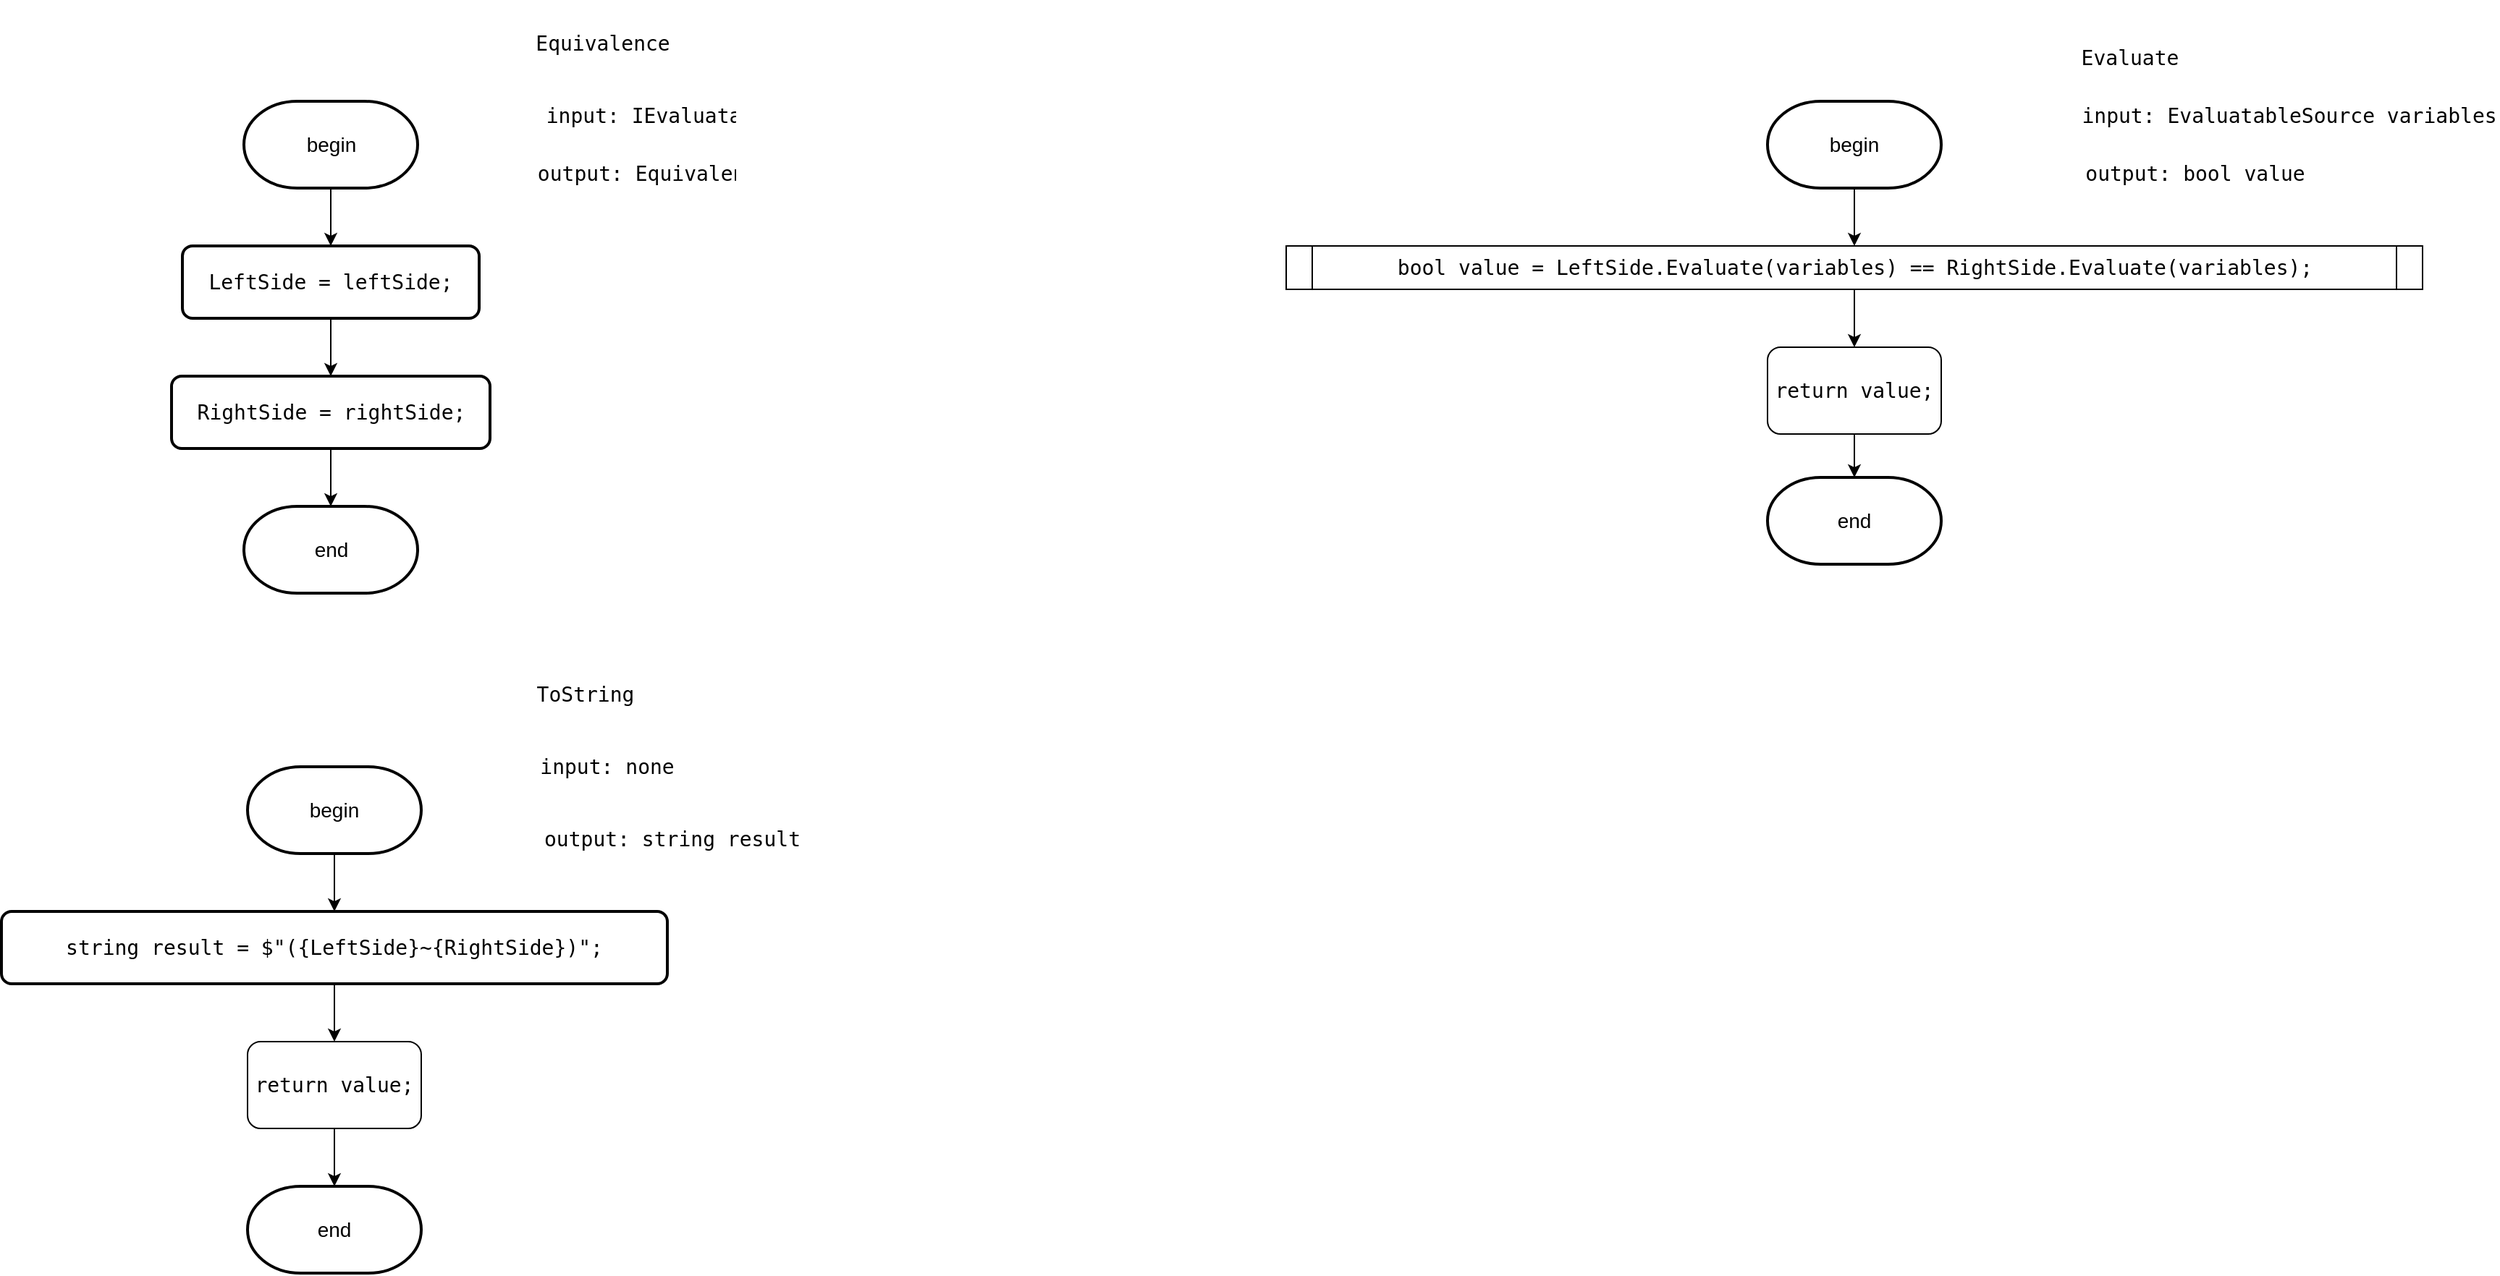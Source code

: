 <mxfile version="26.2.2">
  <diagram name="Page-1" id="wWQFUGHdb_J_DPX5aShU">
    <mxGraphModel dx="2918" dy="2301" grid="1" gridSize="10" guides="1" tooltips="1" connect="1" arrows="1" fold="1" page="1" pageScale="1" pageWidth="850" pageHeight="1100" math="0" shadow="0">
      <root>
        <mxCell id="0" />
        <mxCell id="1" parent="0" />
        <mxCell id="fn003GXV_2hyAFAk2X-T-59" value="&lt;div&gt;&lt;pre style=&quot;font-family: &amp;quot;JetBrains Mono&amp;quot;, monospace;&quot;&gt;&lt;font style=&quot;&quot;&gt;Equivalence&lt;/font&gt;&lt;/pre&gt;&lt;/div&gt;" style="text;html=1;align=center;verticalAlign=middle;resizable=0;points=[];autosize=1;strokeColor=none;fillColor=none;fontSize=14;fontColor=#000000;labelBackgroundColor=none;" parent="1" vertex="1">
          <mxGeometry x="-295" y="-950" width="110" height="60" as="geometry" />
        </mxCell>
        <mxCell id="fn003GXV_2hyAFAk2X-T-60" style="edgeStyle=orthogonalEdgeStyle;rounded=0;orthogonalLoop=1;jettySize=auto;html=1;exitX=0.5;exitY=1;exitDx=0;exitDy=0;exitPerimeter=0;entryX=0.5;entryY=0;entryDx=0;entryDy=0;fontSize=14;fontColor=#000000;labelBackgroundColor=none;" parent="1" source="fn003GXV_2hyAFAk2X-T-61" target="fn003GXV_2hyAFAk2X-T-63" edge="1">
          <mxGeometry relative="1" as="geometry" />
        </mxCell>
        <mxCell id="fn003GXV_2hyAFAk2X-T-61" value="begin" style="strokeWidth=2;html=1;shape=mxgraph.flowchart.terminator;whiteSpace=wrap;fontSize=14;fontColor=#000000;labelBackgroundColor=none;" parent="1" vertex="1">
          <mxGeometry x="-487.5" y="-880" width="120" height="60" as="geometry" />
        </mxCell>
        <mxCell id="fn003GXV_2hyAFAk2X-T-62" style="edgeStyle=orthogonalEdgeStyle;rounded=0;orthogonalLoop=1;jettySize=auto;html=1;exitX=0.5;exitY=1;exitDx=0;exitDy=0;entryX=0.5;entryY=0;entryDx=0;entryDy=0;fontSize=14;fontColor=#000000;labelBackgroundColor=none;" parent="1" source="fn003GXV_2hyAFAk2X-T-63" target="fn003GXV_2hyAFAk2X-T-64" edge="1">
          <mxGeometry relative="1" as="geometry" />
        </mxCell>
        <mxCell id="fn003GXV_2hyAFAk2X-T-63" value="&lt;div style=&quot;&quot;&gt;&lt;pre style=&quot;font-family: &amp;quot;JetBrains Mono&amp;quot;, monospace;&quot;&gt;LeftSide = &lt;span style=&quot;&quot;&gt;leftSide&lt;/span&gt;;&lt;/pre&gt;&lt;/div&gt;" style="rounded=1;whiteSpace=wrap;html=1;absoluteArcSize=1;arcSize=14;strokeWidth=2;fontSize=14;fontColor=#000000;labelBackgroundColor=none;" parent="1" vertex="1">
          <mxGeometry x="-530" y="-780" width="205" height="50" as="geometry" />
        </mxCell>
        <mxCell id="fn003GXV_2hyAFAk2X-T-64" value="&lt;div style=&quot;&quot;&gt;&lt;pre style=&quot;font-family: &amp;quot;JetBrains Mono&amp;quot;, monospace;&quot;&gt;&lt;div&gt;&lt;pre style=&quot;font-family: &amp;quot;JetBrains Mono&amp;quot;, monospace;&quot;&gt;RightSide = &lt;span style=&quot;&quot;&gt;rightSide&lt;/span&gt;;&lt;/pre&gt;&lt;/div&gt;&lt;/pre&gt;&lt;/div&gt;" style="rounded=1;whiteSpace=wrap;html=1;absoluteArcSize=1;arcSize=14;strokeWidth=2;fontSize=14;fontColor=#000000;labelBackgroundColor=none;" parent="1" vertex="1">
          <mxGeometry x="-537.5" y="-690" width="220" height="50" as="geometry" />
        </mxCell>
        <mxCell id="fn003GXV_2hyAFAk2X-T-65" value="&lt;pre style=&quot;font-family: &amp;quot;JetBrains Mono&amp;quot;, monospace;&quot;&gt;input: IEvaluatable leftSide, IEvaluatable rightSide&lt;/pre&gt;" style="text;html=1;align=center;verticalAlign=middle;resizable=0;points=[];autosize=1;strokeColor=none;fillColor=none;fontSize=14;fontColor=#000000;labelBackgroundColor=none;" parent="1" vertex="1">
          <mxGeometry x="-270" y="-900" width="420" height="60" as="geometry" />
        </mxCell>
        <mxCell id="fn003GXV_2hyAFAk2X-T-66" value="&lt;pre style=&quot;font-family: &amp;quot;JetBrains Mono&amp;quot;, monospace;&quot;&gt;output: Equivalence&lt;/pre&gt;" style="text;html=1;align=center;verticalAlign=middle;resizable=0;points=[];autosize=1;strokeColor=none;fillColor=none;fontSize=14;fontColor=#000000;labelBackgroundColor=none;" parent="1" vertex="1">
          <mxGeometry x="-290" y="-860" width="170" height="60" as="geometry" />
        </mxCell>
        <mxCell id="fn003GXV_2hyAFAk2X-T-67" value="end" style="strokeWidth=2;html=1;shape=mxgraph.flowchart.terminator;whiteSpace=wrap;fontSize=14;fontColor=#000000;labelBackgroundColor=none;" parent="1" vertex="1">
          <mxGeometry x="-487.5" y="-600" width="120" height="60" as="geometry" />
        </mxCell>
        <mxCell id="fn003GXV_2hyAFAk2X-T-68" style="edgeStyle=orthogonalEdgeStyle;rounded=0;orthogonalLoop=1;jettySize=auto;html=1;exitX=0.5;exitY=1;exitDx=0;exitDy=0;entryX=0.5;entryY=0;entryDx=0;entryDy=0;entryPerimeter=0;fontSize=14;fontColor=#000000;labelBackgroundColor=none;" parent="1" source="fn003GXV_2hyAFAk2X-T-64" target="fn003GXV_2hyAFAk2X-T-67" edge="1">
          <mxGeometry relative="1" as="geometry" />
        </mxCell>
        <mxCell id="fn003GXV_2hyAFAk2X-T-69" value="&lt;pre style=&quot;font-family: &amp;quot;JetBrains Mono&amp;quot;, monospace;&quot;&gt;Evaluate&lt;/pre&gt;" style="text;html=1;align=center;verticalAlign=middle;resizable=0;points=[];autosize=1;strokeColor=none;fillColor=none;fontSize=14;fontColor=#000000;labelBackgroundColor=none;" parent="1" vertex="1">
          <mxGeometry x="770" y="-940" width="90" height="60" as="geometry" />
        </mxCell>
        <mxCell id="-1y040aWpGjqupSYGB7G-2" style="edgeStyle=orthogonalEdgeStyle;rounded=0;orthogonalLoop=1;jettySize=auto;html=1;exitX=0.5;exitY=1;exitDx=0;exitDy=0;exitPerimeter=0;entryX=0.5;entryY=0;entryDx=0;entryDy=0;fontSize=14;fontColor=#000000;labelBackgroundColor=none;" parent="1" source="fn003GXV_2hyAFAk2X-T-71" target="-1y040aWpGjqupSYGB7G-1" edge="1">
          <mxGeometry relative="1" as="geometry" />
        </mxCell>
        <mxCell id="fn003GXV_2hyAFAk2X-T-71" value="begin" style="strokeWidth=2;html=1;shape=mxgraph.flowchart.terminator;whiteSpace=wrap;fontSize=14;fontColor=#000000;labelBackgroundColor=none;" parent="1" vertex="1">
          <mxGeometry x="565" y="-880" width="120" height="60" as="geometry" />
        </mxCell>
        <mxCell id="fn003GXV_2hyAFAk2X-T-73" value="&lt;pre style=&quot;font-family: &amp;quot;JetBrains Mono&amp;quot;, monospace;&quot;&gt;input: EvaluatableSource variables&lt;/pre&gt;" style="text;html=1;align=center;verticalAlign=middle;resizable=0;points=[];autosize=1;strokeColor=none;fillColor=none;fontSize=14;fontColor=#000000;labelBackgroundColor=none;" parent="1" vertex="1">
          <mxGeometry x="780" y="-900" width="290" height="60" as="geometry" />
        </mxCell>
        <mxCell id="fn003GXV_2hyAFAk2X-T-74" value="&lt;pre style=&quot;font-family: &amp;quot;JetBrains Mono&amp;quot;, monospace;&quot;&gt;output: bool value&lt;/pre&gt;" style="text;html=1;align=center;verticalAlign=middle;resizable=0;points=[];autosize=1;strokeColor=none;fillColor=none;fontSize=14;fontColor=#000000;labelBackgroundColor=none;" parent="1" vertex="1">
          <mxGeometry x="780" y="-860" width="160" height="60" as="geometry" />
        </mxCell>
        <mxCell id="fn003GXV_2hyAFAk2X-T-75" value="end" style="strokeWidth=2;html=1;shape=mxgraph.flowchart.terminator;whiteSpace=wrap;fontSize=14;fontColor=#000000;labelBackgroundColor=none;" parent="1" vertex="1">
          <mxGeometry x="565" y="-620" width="120" height="60" as="geometry" />
        </mxCell>
        <mxCell id="fn003GXV_2hyAFAk2X-T-77" value="&lt;pre style=&quot;font-family: &amp;quot;JetBrains Mono&amp;quot;, monospace;&quot;&gt;ToString&lt;/pre&gt;" style="text;html=1;align=center;verticalAlign=middle;resizable=0;points=[];autosize=1;strokeColor=none;fillColor=none;fontSize=14;fontColor=#000000;labelBackgroundColor=none;" parent="1" vertex="1">
          <mxGeometry x="-297.5" y="-500" width="90" height="60" as="geometry" />
        </mxCell>
        <mxCell id="fn003GXV_2hyAFAk2X-T-78" style="edgeStyle=orthogonalEdgeStyle;rounded=0;orthogonalLoop=1;jettySize=auto;html=1;exitX=0.5;exitY=1;exitDx=0;exitDy=0;exitPerimeter=0;entryX=0.5;entryY=0;entryDx=0;entryDy=0;fontSize=14;fontColor=#000000;labelBackgroundColor=none;" parent="1" source="fn003GXV_2hyAFAk2X-T-79" target="fn003GXV_2hyAFAk2X-T-80" edge="1">
          <mxGeometry relative="1" as="geometry" />
        </mxCell>
        <mxCell id="fn003GXV_2hyAFAk2X-T-79" value="begin" style="strokeWidth=2;html=1;shape=mxgraph.flowchart.terminator;whiteSpace=wrap;fontSize=14;fontColor=#000000;labelBackgroundColor=none;" parent="1" vertex="1">
          <mxGeometry x="-485" y="-420" width="120" height="60" as="geometry" />
        </mxCell>
        <mxCell id="XzTm3mVfXnqdLr-hghvi-6" style="edgeStyle=orthogonalEdgeStyle;rounded=0;orthogonalLoop=1;jettySize=auto;html=1;exitX=0.5;exitY=1;exitDx=0;exitDy=0;entryX=0.5;entryY=0;entryDx=0;entryDy=0;fontSize=14;fontColor=#000000;labelBackgroundColor=none;" parent="1" source="fn003GXV_2hyAFAk2X-T-80" target="XzTm3mVfXnqdLr-hghvi-4" edge="1">
          <mxGeometry relative="1" as="geometry" />
        </mxCell>
        <mxCell id="fn003GXV_2hyAFAk2X-T-80" value="&lt;div style=&quot;&quot;&gt;&lt;pre style=&quot;font-family: &amp;quot;JetBrains Mono&amp;quot;, monospace;&quot;&gt;&lt;pre style=&quot;font-family: &amp;quot;JetBrains Mono&amp;quot;, monospace;&quot;&gt;&lt;pre style=&quot;font-family: &amp;quot;JetBrains Mono&amp;quot;, monospace;&quot;&gt;&lt;pre style=&quot;font-family: &amp;quot;JetBrains Mono&amp;quot;, monospace;&quot;&gt;&lt;div&gt;&lt;pre style=&quot;font-family: &amp;quot;JetBrains Mono&amp;quot;, monospace;&quot;&gt;&lt;span style=&quot;&quot;&gt;string &lt;/span&gt;&lt;span style=&quot;&quot;&gt;result &lt;/span&gt;= &lt;span style=&quot;&quot;&gt;$&quot;(&lt;/span&gt;{LeftSide}&lt;span style=&quot;&quot;&gt;~&lt;/span&gt;{RightSide}&lt;span style=&quot;&quot;&gt;)&quot;&lt;/span&gt;;&lt;/pre&gt;&lt;/div&gt;&lt;/pre&gt;&lt;/pre&gt;&lt;/pre&gt;&lt;/pre&gt;&lt;/div&gt;" style="rounded=1;whiteSpace=wrap;html=1;absoluteArcSize=1;arcSize=14;strokeWidth=2;fontSize=14;fontColor=#000000;labelBackgroundColor=none;" parent="1" vertex="1">
          <mxGeometry x="-655" y="-320" width="460" height="50" as="geometry" />
        </mxCell>
        <mxCell id="fn003GXV_2hyAFAk2X-T-81" value="&lt;pre style=&quot;font-family: &amp;quot;JetBrains Mono&amp;quot;, monospace;&quot;&gt;input: none&lt;/pre&gt;" style="text;html=1;align=center;verticalAlign=middle;resizable=0;points=[];autosize=1;strokeColor=none;fillColor=none;fontSize=14;fontColor=#000000;labelBackgroundColor=none;" parent="1" vertex="1">
          <mxGeometry x="-292.5" y="-450" width="110" height="60" as="geometry" />
        </mxCell>
        <mxCell id="fn003GXV_2hyAFAk2X-T-82" value="&lt;pre style=&quot;font-family: &amp;quot;JetBrains Mono&amp;quot;, monospace;&quot;&gt;output: string result&lt;/pre&gt;" style="text;html=1;align=center;verticalAlign=middle;resizable=0;points=[];autosize=1;strokeColor=none;fillColor=none;fontSize=14;fontColor=#000000;labelBackgroundColor=none;" parent="1" vertex="1">
          <mxGeometry x="-287.5" y="-400" width="190" height="60" as="geometry" />
        </mxCell>
        <mxCell id="fn003GXV_2hyAFAk2X-T-83" value="end" style="strokeWidth=2;html=1;shape=mxgraph.flowchart.terminator;whiteSpace=wrap;fontSize=14;fontColor=#000000;labelBackgroundColor=none;" parent="1" vertex="1">
          <mxGeometry x="-485" y="-130" width="120" height="60" as="geometry" />
        </mxCell>
        <mxCell id="XzTm3mVfXnqdLr-hghvi-2" style="edgeStyle=orthogonalEdgeStyle;rounded=0;orthogonalLoop=1;jettySize=auto;html=1;exitX=0.5;exitY=1;exitDx=0;exitDy=0;entryX=0.5;entryY=0;entryDx=0;entryDy=0;fontSize=14;fontColor=#000000;labelBackgroundColor=none;" parent="1" source="-1y040aWpGjqupSYGB7G-1" target="XzTm3mVfXnqdLr-hghvi-1" edge="1">
          <mxGeometry relative="1" as="geometry" />
        </mxCell>
        <mxCell id="-1y040aWpGjqupSYGB7G-1" value="&lt;pre style=&quot;font-family: &amp;quot;JetBrains Mono&amp;quot;, monospace;&quot;&gt;&lt;span style=&quot;&quot;&gt;bool &lt;/span&gt;&lt;span style=&quot;&quot;&gt;value &lt;/span&gt;= LeftSide.&lt;span style=&quot;&quot;&gt;Evaluate&lt;/span&gt;(&lt;span style=&quot;&quot;&gt;variables&lt;/span&gt;) == RightSide.&lt;span style=&quot;&quot;&gt;Evaluate&lt;/span&gt;(&lt;span style=&quot;&quot;&gt;variables&lt;/span&gt;);&lt;/pre&gt;" style="shape=process;whiteSpace=wrap;html=1;backgroundOutline=1;size=0.023;fontSize=14;fontColor=#000000;labelBackgroundColor=none;" parent="1" vertex="1">
          <mxGeometry x="232.5" y="-780" width="785" height="30" as="geometry" />
        </mxCell>
        <mxCell id="XzTm3mVfXnqdLr-hghvi-3" style="edgeStyle=orthogonalEdgeStyle;rounded=0;orthogonalLoop=1;jettySize=auto;html=1;exitX=0.5;exitY=1;exitDx=0;exitDy=0;fontSize=14;fontColor=#000000;labelBackgroundColor=none;" parent="1" source="XzTm3mVfXnqdLr-hghvi-1" target="fn003GXV_2hyAFAk2X-T-75" edge="1">
          <mxGeometry relative="1" as="geometry" />
        </mxCell>
        <mxCell id="XzTm3mVfXnqdLr-hghvi-1" value="&lt;div style=&quot;&quot;&gt;&lt;pre style=&quot;font-family: &amp;quot;JetBrains Mono&amp;quot;, monospace;&quot;&gt;&lt;span style=&quot;&quot;&gt;return &lt;/span&gt;&lt;span style=&quot;&quot;&gt;value&lt;/span&gt;;&lt;/pre&gt;&lt;/div&gt;" style="rounded=1;whiteSpace=wrap;html=1;fontSize=14;fontColor=#000000;labelBackgroundColor=none;" parent="1" vertex="1">
          <mxGeometry x="565" y="-710" width="120" height="60" as="geometry" />
        </mxCell>
        <mxCell id="XzTm3mVfXnqdLr-hghvi-4" value="&lt;div style=&quot;&quot;&gt;&lt;pre style=&quot;font-family: &amp;quot;JetBrains Mono&amp;quot;, monospace;&quot;&gt;&lt;span style=&quot;&quot;&gt;return &lt;/span&gt;&lt;span style=&quot;&quot;&gt;&lt;font&gt;value&lt;/font&gt;&lt;/span&gt;&lt;font&gt;;&lt;/font&gt;&lt;/pre&gt;&lt;/div&gt;" style="rounded=1;whiteSpace=wrap;html=1;fontSize=14;fontColor=#000000;labelBackgroundColor=none;" parent="1" vertex="1">
          <mxGeometry x="-485" y="-230" width="120" height="60" as="geometry" />
        </mxCell>
        <mxCell id="XzTm3mVfXnqdLr-hghvi-7" style="edgeStyle=orthogonalEdgeStyle;rounded=0;orthogonalLoop=1;jettySize=auto;html=1;exitX=0.5;exitY=1;exitDx=0;exitDy=0;entryX=0.5;entryY=0;entryDx=0;entryDy=0;entryPerimeter=0;fontSize=14;fontColor=#000000;labelBackgroundColor=none;" parent="1" source="XzTm3mVfXnqdLr-hghvi-4" target="fn003GXV_2hyAFAk2X-T-83" edge="1">
          <mxGeometry relative="1" as="geometry" />
        </mxCell>
      </root>
    </mxGraphModel>
  </diagram>
</mxfile>
